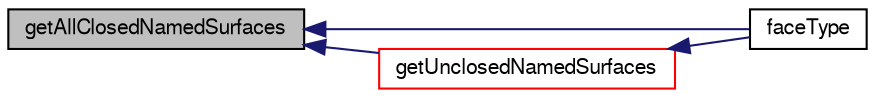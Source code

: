 digraph "getAllClosedNamedSurfaces"
{
  bgcolor="transparent";
  edge [fontname="FreeSans",fontsize="10",labelfontname="FreeSans",labelfontsize="10"];
  node [fontname="FreeSans",fontsize="10",shape=record];
  rankdir="LR";
  Node1264 [label="getAllClosedNamedSurfaces",height=0.2,width=0.4,color="black", fillcolor="grey75", style="filled", fontcolor="black"];
  Node1264 -> Node1265 [dir="back",color="midnightblue",fontsize="10",style="solid",fontname="FreeSans"];
  Node1265 [label="faceType",height=0.2,width=0.4,color="black",URL="$a24690.html#a7f6d29fa7b92a7be3b719672c3c9508d",tooltip="How to handle face of surfaces with a faceZone. "];
  Node1264 -> Node1266 [dir="back",color="midnightblue",fontsize="10",style="solid",fontname="FreeSans"];
  Node1266 [label="getUnclosedNamedSurfaces",height=0.2,width=0.4,color="red",URL="$a24690.html#aade0789e6b036b2004c5669a8ead2b3c",tooltip="Get indices of surfaces with a cellZone that are unclosed. "];
  Node1266 -> Node1265 [dir="back",color="midnightblue",fontsize="10",style="solid",fontname="FreeSans"];
}
